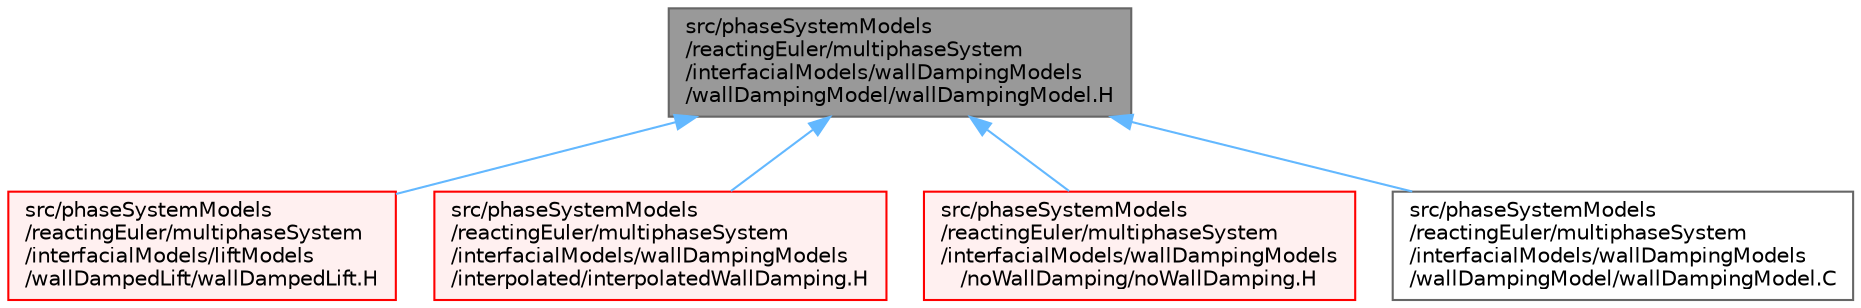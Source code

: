 digraph "src/phaseSystemModels/reactingEuler/multiphaseSystem/interfacialModels/wallDampingModels/wallDampingModel/wallDampingModel.H"
{
 // LATEX_PDF_SIZE
  bgcolor="transparent";
  edge [fontname=Helvetica,fontsize=10,labelfontname=Helvetica,labelfontsize=10];
  node [fontname=Helvetica,fontsize=10,shape=box,height=0.2,width=0.4];
  Node1 [id="Node000001",label="src/phaseSystemModels\l/reactingEuler/multiphaseSystem\l/interfacialModels/wallDampingModels\l/wallDampingModel/wallDampingModel.H",height=0.2,width=0.4,color="gray40", fillcolor="grey60", style="filled", fontcolor="black",tooltip=" "];
  Node1 -> Node2 [id="edge1_Node000001_Node000002",dir="back",color="steelblue1",style="solid",tooltip=" "];
  Node2 [id="Node000002",label="src/phaseSystemModels\l/reactingEuler/multiphaseSystem\l/interfacialModels/liftModels\l/wallDampedLift/wallDampedLift.H",height=0.2,width=0.4,color="red", fillcolor="#FFF0F0", style="filled",URL="$wallDampedLift_8H.html",tooltip=" "];
  Node1 -> Node4 [id="edge2_Node000001_Node000004",dir="back",color="steelblue1",style="solid",tooltip=" "];
  Node4 [id="Node000004",label="src/phaseSystemModels\l/reactingEuler/multiphaseSystem\l/interfacialModels/wallDampingModels\l/interpolated/interpolatedWallDamping.H",height=0.2,width=0.4,color="red", fillcolor="#FFF0F0", style="filled",URL="$interpolatedWallDamping_8H.html",tooltip=" "];
  Node1 -> Node12 [id="edge3_Node000001_Node000012",dir="back",color="steelblue1",style="solid",tooltip=" "];
  Node12 [id="Node000012",label="src/phaseSystemModels\l/reactingEuler/multiphaseSystem\l/interfacialModels/wallDampingModels\l/noWallDamping/noWallDamping.H",height=0.2,width=0.4,color="red", fillcolor="#FFF0F0", style="filled",URL="$noWallDamping_8H.html",tooltip=" "];
  Node1 -> Node14 [id="edge4_Node000001_Node000014",dir="back",color="steelblue1",style="solid",tooltip=" "];
  Node14 [id="Node000014",label="src/phaseSystemModels\l/reactingEuler/multiphaseSystem\l/interfacialModels/wallDampingModels\l/wallDampingModel/wallDampingModel.C",height=0.2,width=0.4,color="grey40", fillcolor="white", style="filled",URL="$wallDampingModel_8C.html",tooltip=" "];
}
